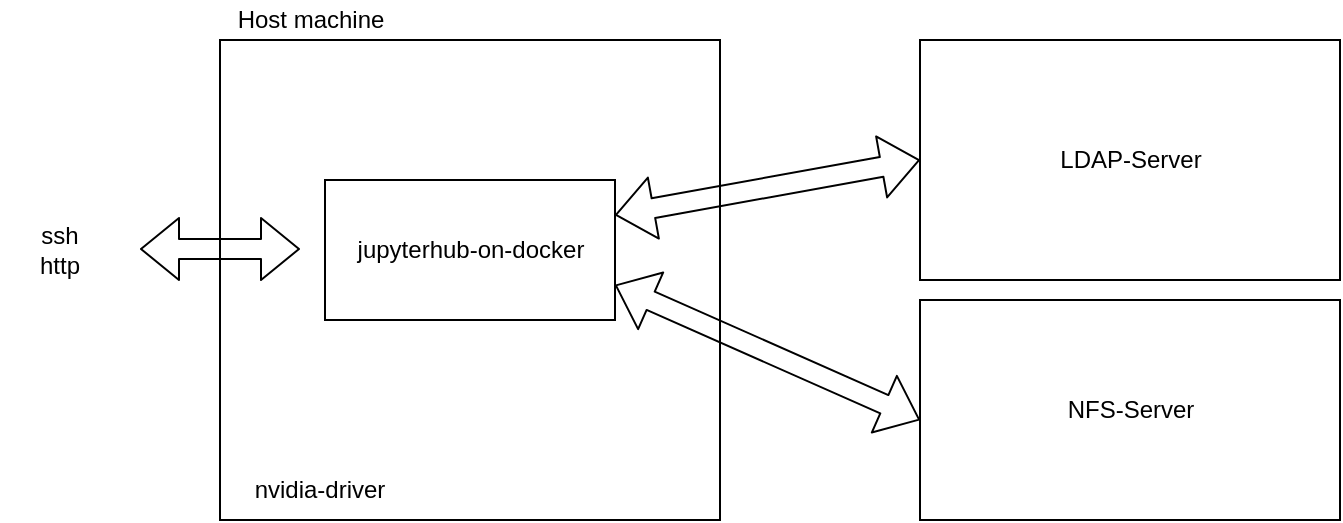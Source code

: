 <mxfile>
    <diagram id="jWHkanImUpucNHPfjjDE" name="ページ1">
        <mxGraphModel dx="255" dy="822" grid="1" gridSize="10" guides="1" tooltips="1" connect="1" arrows="1" fold="1" page="1" pageScale="1" pageWidth="827" pageHeight="1169" math="0" shadow="0">
            <root>
                <mxCell id="0"/>
                <mxCell id="1" parent="0"/>
                <mxCell id="2" value="" style="rounded=0;whiteSpace=wrap;html=1;fillColor=none;" parent="1" vertex="1">
                    <mxGeometry x="160" y="474" width="250" height="240" as="geometry"/>
                </mxCell>
                <mxCell id="3" value="" style="rounded=0;whiteSpace=wrap;html=1;fillColor=none;" parent="1" vertex="1">
                    <mxGeometry x="510" y="474" width="210" height="120" as="geometry"/>
                </mxCell>
                <mxCell id="4" value="" style="rounded=0;whiteSpace=wrap;html=1;fillColor=none;" parent="1" vertex="1">
                    <mxGeometry x="510" y="604" width="210" height="110" as="geometry"/>
                </mxCell>
                <mxCell id="5" value="nvidia-driver" style="text;html=1;strokeColor=none;fillColor=none;align=center;verticalAlign=middle;whiteSpace=wrap;rounded=0;" parent="1" vertex="1">
                    <mxGeometry x="160" y="684" width="100" height="30" as="geometry"/>
                </mxCell>
                <mxCell id="6" value="Host machine" style="text;html=1;align=center;verticalAlign=middle;resizable=0;points=[];autosize=1;strokeColor=none;fillColor=none;" parent="1" vertex="1">
                    <mxGeometry x="160" y="454" width="90" height="20" as="geometry"/>
                </mxCell>
                <mxCell id="7" value="LDAP-Server" style="text;html=1;align=center;verticalAlign=middle;resizable=0;points=[];autosize=1;strokeColor=none;fillColor=none;" parent="1" vertex="1">
                    <mxGeometry x="570" y="524" width="90" height="20" as="geometry"/>
                </mxCell>
                <mxCell id="8" value="NFS-Server" style="text;html=1;align=center;verticalAlign=middle;resizable=0;points=[];autosize=1;strokeColor=none;fillColor=none;" parent="1" vertex="1">
                    <mxGeometry x="575" y="649" width="80" height="20" as="geometry"/>
                </mxCell>
                <mxCell id="9" value="jupyterhub-on-docker" style="rounded=0;whiteSpace=wrap;html=1;fillColor=none;" parent="1" vertex="1">
                    <mxGeometry x="212.5" y="544" width="145" height="70" as="geometry"/>
                </mxCell>
                <mxCell id="10" value="" style="shape=flexArrow;endArrow=classic;startArrow=classic;html=1;" parent="1" edge="1">
                    <mxGeometry width="100" height="100" relative="1" as="geometry">
                        <mxPoint x="120" y="578.5" as="sourcePoint"/>
                        <mxPoint x="200" y="578.5" as="targetPoint"/>
                    </mxGeometry>
                </mxCell>
                <mxCell id="11" value="" style="shape=flexArrow;endArrow=classic;startArrow=classic;html=1;exitX=1;exitY=0.25;exitDx=0;exitDy=0;entryX=0;entryY=0.5;entryDx=0;entryDy=0;" parent="1" source="9" target="3" edge="1">
                    <mxGeometry width="100" height="100" relative="1" as="geometry">
                        <mxPoint x="440" y="584" as="sourcePoint"/>
                        <mxPoint x="540" y="484" as="targetPoint"/>
                    </mxGeometry>
                </mxCell>
                <mxCell id="12" value="" style="shape=flexArrow;endArrow=classic;startArrow=classic;html=1;exitX=1;exitY=0.75;exitDx=0;exitDy=0;" parent="1" source="9" edge="1">
                    <mxGeometry width="100" height="100" relative="1" as="geometry">
                        <mxPoint x="374" y="691.5" as="sourcePoint"/>
                        <mxPoint x="510" y="664" as="targetPoint"/>
                    </mxGeometry>
                </mxCell>
                <mxCell id="13" value="ssh&lt;br&gt;http" style="text;html=1;strokeColor=none;fillColor=none;align=center;verticalAlign=middle;whiteSpace=wrap;rounded=0;" parent="1" vertex="1">
                    <mxGeometry x="50" y="564" width="60" height="30" as="geometry"/>
                </mxCell>
            </root>
        </mxGraphModel>
    </diagram>
</mxfile>